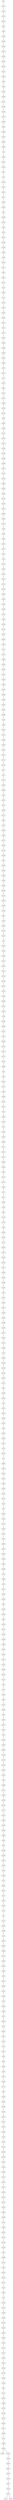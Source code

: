 graph GR{
id_0;
id_1;
id_2;
id_3;
id_4;
id_5;
id_6;
id_7;
id_8;
id_9;
id_10;
id_11;
id_12;
id_13;
id_14;
id_15;
id_16;
id_17;
id_18;
id_19;
id_20;
id_21;
id_22;
id_23;
id_24;
id_25;
id_26;
id_27;
id_28;
id_29;
id_30;
id_31;
id_32;
id_33;
id_34;
id_35;
id_36;
id_37;
id_38;
id_39;
id_40;
id_41;
id_42;
id_43;
id_44;
id_45;
id_46;
id_47;
id_48;
id_49;
id_50;
id_51;
id_52;
id_53;
id_54;
id_55;
id_56;
id_57;
id_58;
id_59;
id_60;
id_61;
id_62;
id_63;
id_64;
id_65;
id_66;
id_67;
id_68;
id_69;
id_70;
id_71;
id_72;
id_73;
id_74;
id_75;
id_76;
id_77;
id_78;
id_79;
id_80;
id_81;
id_82;
id_83;
id_84;
id_85;
id_86;
id_87;
id_88;
id_89;
id_90;
id_91;
id_92;
id_93;
id_94;
id_95;
id_96;
id_97;
id_98;
id_99;
id_100;
id_101;
id_102;
id_103;
id_104;
id_105;
id_106;
id_107;
id_108;
id_109;
id_110;
id_111;
id_112;
id_113;
id_114;
id_115;
id_116;
id_117;
id_118;
id_119;
id_120;
id_121;
id_122;
id_123;
id_124;
id_125;
id_126;
id_127;
id_128;
id_129;
id_130;
id_131;
id_132;
id_133;
id_134;
id_135;
id_136;
id_137;
id_138;
id_139;
id_140;
id_141;
id_142;
id_143;
id_144;
id_145;
id_146;
id_147;
id_148;
id_149;
id_150;
id_151;
id_152;
id_153;
id_154;
id_155;
id_156;
id_157;
id_158;
id_159;
id_160;
id_161;
id_162;
id_163;
id_164;
id_165;
id_166;
id_167;
id_168;
id_169;
id_170;
id_171;
id_172;
id_173;
id_174;
id_175;
id_176;
id_177;
id_178;
id_179;
id_180;
id_181;
id_182;
id_183;
id_184;
id_185;
id_186;
id_187;
id_188;
id_189;
id_190;
id_191;
id_192;
id_193;
id_194;
id_195;
id_196;
id_197;
id_198;
id_199;
id_200;
id_201;
id_202;
id_203;
id_204;
id_205;
id_206;
id_207;
id_208;
id_209;
id_210;
id_211;
id_212;
id_213;
id_214;
id_215;
id_216;
id_217;
id_218;
id_219;
id_220;
id_221;
id_222;
id_223;
id_224;
id_225;
id_226;
id_227;
id_228;
id_229;
id_230;
id_231;
id_232;
id_233;
id_234;
id_235;
id_236;
id_237;
id_238;
id_239;
id_240;
id_241;
id_242;
id_243;
id_244;
id_245;
id_246;
id_247;
id_248;
id_249;
id_250;
id_251;
id_252;
id_253;
id_254;
id_255;
id_256;
id_257;
id_258;
id_259;
id_260;
id_261;
id_262;
id_263;
id_264;
id_265;
id_266;
id_267;
id_268;
id_269;
id_270;
id_271;
id_272;
id_273;
id_274;
id_275;
id_276;
id_277;
id_278;
id_279;
id_280;
id_281;
id_282;
id_283;
id_284;
id_285;
id_286;
id_287;
id_288;
id_289;
id_290;
id_291;
id_292;
id_293;
id_294;
id_295;
id_296;
id_297;
id_298;
id_299;
id_300;
id_301;
id_302;
id_303;
id_304;
id_305;
id_306;
id_307;
id_308;
id_309;
id_310;
id_311;
id_312;
id_313;
id_314;
id_315;
id_316;
id_317;
id_318;
id_319;
id_320;
id_321;
id_322;
id_323;
id_324;
id_325;
id_326;
id_327;
id_328;
id_329;
id_330;
id_331;
id_332;
id_333;
id_334;
id_335;
id_336;
id_337;
id_338;
id_339;
id_340;
id_341;
id_342;
id_343;
id_344;
id_345;
id_346;
id_347;
id_348;
id_349;
id_350;
id_351;
id_352;
id_353;
id_354;
id_355;
id_356;
id_357;
id_358;
id_359;
id_360;
id_361;
id_362;
id_363;
id_364;
id_365;
id_366;
id_367;
id_368;
id_369;
id_370;
id_371;
id_372;
id_373;
id_374;
id_375;
id_376;
id_377;
id_378;
id_379;
id_380;
id_381;
id_382;
id_383;
id_384;
id_385;
id_386;
id_387;
id_388;
id_389;
id_390;
id_391;
id_392;
id_393;
id_394;
id_395;
id_396;
id_397;
id_398;
id_399;
id_400;
id_401;
id_402;
id_403;
id_404;
id_405;
id_406;
id_407;
id_408;
id_409;
id_410;
id_411;
id_412;
id_413;
id_414;
id_415;
id_416;
id_417;
id_418;
id_419;
id_420;
id_421;
id_422;
id_423;
id_424;
id_425;
id_426;
id_427;
id_428;
id_429;
id_430;
id_431;
id_432;
id_433;
id_434;
id_435;
id_436;
id_437;
id_438;
id_439;
id_440;
id_441;
id_442;
id_443;
id_444;
id_445;
id_446;
id_447;
id_448;
id_449;
id_450;
id_451;
id_452;
id_453;
id_454;
id_455;
id_456;
id_457;
id_458;
id_459;
id_460;
id_461;
id_462;
id_463;
id_464;
id_465;
id_466;
id_467;
id_468;
id_469;
id_470;
id_471;
id_472;
id_473;
id_474;
id_475;
id_476;
id_477;
id_478;
id_479;
id_480;
id_481;
id_482;
id_483;
id_484;
id_485;
id_486;
id_487;
id_488;
id_489;
id_490;
id_491;
id_492;
id_493;
id_494;
id_495;
id_496;
id_497;
id_498;
id_499;
id_1--id_477[label=1];
id_477--id_379[label=1];
id_379--id_313[label=1];
id_313--id_435[label=1];
id_435--id_59[label=1];
id_59--id_63[label=1];
id_63--id_136[label=1];
id_136--id_264[label=1];
id_264--id_240[label=1];
id_240--id_475[label=1];
id_475--id_263[label=1];
id_263--id_285[label=1];
id_285--id_250[label=1];
id_250--id_227[label=1];
id_227--id_356[label=1];
id_356--id_65[label=1];
id_65--id_46[label=1];
id_46--id_234[label=1];
id_234--id_406[label=1];
id_406--id_115[label=1];
id_115--id_106[label=1];
id_106--id_246[label=1];
id_246--id_279[label=1];
id_279--id_290[label=1];
id_290--id_88[label=1];
id_88--id_283[label=1];
id_283--id_337[label=1];
id_337--id_465[label=1];
id_465--id_295[label=1];
id_295--id_0[label=1];
id_0--id_320[label=1];
id_320--id_341[label=1];
id_341--id_192[label=1];
id_192--id_97[label=1];
id_97--id_2[label=1];
id_2--id_159[label=1];
id_159--id_437[label=1];
id_437--id_162[label=1];
id_162--id_21[label=1];
id_21--id_482[label=1];
id_482--id_452[label=1];
id_452--id_6[label=1];
id_6--id_248[label=1];
id_248--id_405[label=1];
id_405--id_42[label=1];
id_42--id_32[label=1];
id_32--id_220[label=1];
id_220--id_456[label=1];
id_456--id_196[label=1];
id_196--id_100[label=1];
id_100--id_96[label=1];
id_96--id_354[label=1];
id_354--id_177[label=1];
id_177--id_86[label=1];
id_86--id_422[label=1];
id_422--id_219[label=1];
id_219--id_34[label=1];
id_34--id_205[label=1];
id_205--id_77[label=1];
id_77--id_479[label=1];
id_479--id_225[label=1];
id_225--id_441[label=1];
id_441--id_213[label=1];
id_213--id_212[label=1];
id_212--id_64[label=1];
id_64--id_214[label=1];
id_214--id_287[label=1];
id_287--id_184[label=1];
id_184--id_393[label=1];
id_393--id_330[label=1];
id_330--id_182[label=1];
id_182--id_266[label=1];
id_266--id_62[label=1];
id_62--id_427[label=1];
id_427--id_71[label=1];
id_71--id_147[label=1];
id_147--id_84[label=1];
id_84--id_421[label=1];
id_421--id_103[label=1];
id_103--id_206[label=1];
id_206--id_402[label=1];
id_402--id_105[label=1];
id_105--id_95[label=1];
id_95--id_343[label=1];
id_343--id_259[label=1];
id_259--id_127[label=1];
id_127--id_463[label=1];
id_463--id_173[label=1];
id_173--id_328[label=1];
id_328--id_160[label=1];
id_160--id_239[label=1];
id_239--id_398[label=1];
id_398--id_272[label=1];
id_272--id_331[label=1];
id_331--id_194[label=1];
id_194--id_489[label=1];
id_489--id_420[label=1];
id_420--id_280[label=1];
id_280--id_312[label=1];
id_312--id_129[label=1];
id_129--id_154[label=1];
id_154--id_469[label=1];
id_469--id_423[label=1];
id_423--id_373[label=1];
id_373--id_16[label=1];
id_16--id_48[label=1];
id_48--id_56[label=1];
id_56--id_413[label=1];
id_413--id_187[label=1];
id_187--id_20[label=1];
id_20--id_22[label=1];
id_22--id_133[label=1];
id_133--id_447[label=1];
id_447--id_432[label=1];
id_432--id_412[label=1];
id_412--id_417[label=1];
id_417--id_186[label=1];
id_186--id_495[label=1];
id_495--id_163[label=1];
id_163--id_138[label=1];
id_138--id_336[label=1];
id_336--id_176[label=1];
id_176--id_109[label=1];
id_109--id_466[label=1];
id_466--id_470[label=1];
id_470--id_397[label=1];
id_397--id_492[label=1];
id_492--id_415[label=1];
id_415--id_37[label=1];
id_37--id_357[label=1];
id_357--id_296[label=1];
id_296--id_433[label=1];
id_433--id_380[label=1];
id_380--id_361[label=1];
id_361--id_493[label=1];
id_493--id_399[label=1];
id_399--id_457[label=1];
id_457--id_390[label=1];
id_390--id_366[label=1];
id_366--id_462[label=1];
id_462--id_430[label=1];
id_430--id_308[label=1];
id_308--id_19[label=1];
id_19--id_98[label=1];
id_98--id_387[label=1];
id_387--id_107[label=1];
id_107--id_189[label=1];
id_189--id_340[label=1];
id_340--id_321[label=1];
id_321--id_251[label=1];
id_251--id_122[label=1];
id_122--id_119[label=1];
id_119--id_27[label=1];
id_27--id_51[label=1];
id_51--id_474[label=1];
id_474--id_362[label=1];
id_362--id_496[label=1];
id_496--id_18[label=1];
id_18--id_143[label=1];
id_143--id_30[label=1];
id_30--id_409[label=1];
id_409--id_317[label=1];
id_317--id_66[label=1];
id_66--id_93[label=1];
id_93--id_355[label=1];
id_355--id_130[label=1];
id_130--id_237[label=1];
id_237--id_460[label=1];
id_460--id_170[label=1];
id_170--id_438[label=1];
id_438--id_52[label=1];
id_52--id_376[label=1];
id_376--id_228[label=1];
id_228--id_306[label=1];
id_306--id_89[label=1];
id_89--id_485[label=1];
id_485--id_483[label=1];
id_483--id_124[label=1];
id_124--id_249[label=1];
id_249--id_303[label=1];
id_303--id_148[label=1];
id_148--id_94[label=1];
id_94--id_58[label=1];
id_58--id_291[label=1];
id_291--id_352[label=1];
id_352--id_128[label=1];
id_128--id_9[label=1];
id_9--id_126[label=1];
id_126--id_120[label=1];
id_120--id_203[label=1];
id_203--id_110[label=1];
id_110--id_467[label=1];
id_467--id_375[label=1];
id_375--id_164[label=1];
id_164--id_199[label=1];
id_199--id_473[label=1];
id_473--id_158[label=1];
id_158--id_455[label=1];
id_455--id_408[label=1];
id_408--id_102[label=1];
id_102--id_118[label=1];
id_118--id_44[label=1];
id_44--id_168[label=1];
id_168--id_448[label=1];
id_448--id_161[label=1];
id_161--id_374[label=1];
id_374--id_188[label=1];
id_188--id_472[label=1];
id_472--id_197[label=1];
id_197--id_117[label=1];
id_117--id_245[label=1];
id_245--id_486[label=1];
id_486--id_8[label=1];
id_8--id_70[label=1];
id_70--id_193[label=1];
id_193--id_277[label=1];
id_277--id_446[label=1];
id_446--id_468[label=1];
id_468--id_324[label=1];
id_324--id_210[label=1];
id_210--id_92[label=1];
id_92--id_166[label=1];
id_166--id_123[label=1];
id_123--id_57[label=1];
id_57--id_318[label=1];
id_318--id_351[label=1];
id_351--id_490[label=1];
id_490--id_171[label=1];
id_171--id_232[label=1];
id_232--id_152[label=1];
id_152--id_404[label=1];
id_404--id_392[label=1];
id_392--id_297[label=1];
id_297--id_175[label=1];
id_175--id_377[label=1];
id_377--id_236[label=1];
id_236--id_72[label=1];
id_72--id_31[label=1];
id_31--id_300[label=1];
id_300--id_49[label=1];
id_49--id_60[label=1];
id_60--id_134[label=1];
id_134--id_179[label=1];
id_179--id_26[label=1];
id_26--id_464[label=1];
id_464--id_244[label=1];
id_244--id_12[label=1];
id_12--id_359[label=1];
id_359--id_332[label=1];
id_332--id_429[label=1];
id_429--id_276[label=1];
id_276--id_411[label=1];
id_411--id_258[label=1];
id_258--id_363[label=1];
id_363--id_386[label=1];
id_386--id_301[label=1];
id_301--id_25[label=1];
id_25--id_247[label=1];
id_247--id_481[label=1];
id_481--id_167[label=1];
id_167--id_440[label=1];
id_440--id_125[label=1];
id_125--id_389[label=1];
id_389--id_108[label=1];
id_108--id_370[label=1];
id_370--id_434[label=1];
id_434--id_371[label=1];
id_371--id_299[label=1];
id_299--id_24[label=1];
id_24--id_395[label=1];
id_395--id_334[label=1];
id_334--id_224[label=1];
id_224--id_146[label=1];
id_146--id_442[label=1];
id_442--id_471[label=1];
id_471--id_67[label=1];
id_67--id_190[label=1];
id_190--id_183[label=1];
id_183--id_11[label=1];
id_11--id_497[label=1];
id_497--id_305[label=1];
id_305--id_344[label=1];
id_344--id_342[label=1];
id_342--id_79[label=1];
id_79--id_487[label=1];
id_487--id_325[label=1];
id_325--id_322[label=1];
id_322--id_10[label=1];
id_10--id_414[label=1];
id_414--id_7[label=1];
id_7--id_436[label=1];
id_436--id_335[label=1];
id_335--id_401[label=1];
id_401--id_451[label=1];
id_451--id_345[label=1];
id_345--id_255[label=1];
id_255--id_215[label=1];
id_215--id_222[label=1];
id_222--id_39[label=1];
id_39--id_3[label=1];
id_3--id_444[label=1];
id_444--id_410[label=1];
id_410--id_131[label=1];
id_131--id_181[label=1];
id_181--id_311[label=1];
id_311--id_307[label=1];
id_307--id_288[label=1];
id_288--id_252[label=1];
id_252--id_269[label=1];
id_269--id_358[label=1];
id_358--id_391[label=1];
id_391--id_298[label=1];
id_298--id_45[label=1];
id_45--id_498[label=1];
id_498--id_43[label=1];
id_43--id_211[label=1];
id_211--id_326[label=1];
id_326--id_202[label=1];
id_202--id_23[label=1];
id_23--id_200[label=1];
id_200--id_360[label=1];
id_360--id_87[label=1];
id_87--id_450[label=1];
id_450--id_101[label=1];
id_101--id_165[label=1];
id_165--id_369[label=1];
id_369--id_484[label=1];
id_484--id_254[label=1];
id_254--id_381[label=1];
id_381--id_314[label=1];
id_314--id_242[label=1];
id_242--id_458[label=1];
id_458--id_201[label=1];
id_201--id_132[label=1];
id_132--id_61[label=1];
id_61--id_17[label=1];
id_17--id_364[label=1];
id_364--id_69[label=1];
id_69--id_157[label=1];
id_157--id_229[label=1];
id_229--id_85[label=1];
id_85--id_449[label=1];
id_449--id_241[label=1];
id_241--id_407[label=1];
id_407--id_41[label=1];
id_41--id_150[label=1];
id_150--id_235[label=1];
id_235--id_396[label=1];
id_396--id_195[label=1];
id_195--id_135[label=1];
id_135--id_185[label=1];
id_185--id_418[label=1];
id_418--id_223[label=1];
id_223--id_40[label=1];
id_40--id_499[label=1];
id_499--id_111[label=1];
id_111--id_339[label=1];
id_339--id_453[label=1];
id_453--id_116[label=1];
id_116--id_217[label=1];
id_217--id_261[label=1];
id_261--id_384[label=1];
id_384--id_329[label=1];
id_329--id_260[label=1];
id_260--id_368[label=1];
id_368--id_99[label=1];
id_99--id_33[label=1];
id_33--id_169[label=1];
id_169--id_494[label=1];
id_494--id_353[label=1];
id_353--id_302[label=1];
id_302--id_55[label=1];
id_55--id_383[label=1];
id_383--id_73[label=1];
id_73--id_461[label=1];
id_461--id_151[label=1];
id_151--id_74[label=1];
id_74--id_282[label=1];
id_282--id_68[label=1];
id_68--id_14[label=1];
id_14--id_4[label=1];
id_4--id_121[label=1];
id_121--id_445[label=1];
id_445--id_268[label=1];
id_268--id_76[label=1];
id_76--id_365[label=1];
id_365--id_428[label=1];
id_428--id_488[label=1];
id_488--id_112[label=1];
id_112--id_216[label=1];
id_216--id_394[label=1];
id_394--id_416[label=1];
id_416--id_83[label=1];
id_83--id_315[label=1];
id_315--id_309[label=1];
id_309--id_221[label=1];
id_221--id_338[label=1];
id_338--id_35[label=1];
id_35--id_304[label=1];
id_304--id_180[label=1];
id_180--id_91[label=1];
id_91--id_350[label=1];
id_350--id_29[label=1];
id_29--id_478[label=1];
id_478--id_191[label=1];
id_191--id_257[label=1];
id_257--id_81[label=1];
id_81--id_367[label=1];
id_367--id_28[label=1];
id_28--id_80[label=1];
id_80--id_403[label=1];
id_403--id_36[label=1];
id_36--id_273[label=1];
id_273--id_265[label=1];
id_265--id_172[label=1];
id_172--id_53[label=1];
id_53--id_204[label=1];
id_204--id_292[label=1];
id_292--id_382[label=1];
id_382--id_139[label=1];
id_139--id_207[label=1];
id_207--id_113[label=1];
id_113--id_476[label=1];
id_476--id_243[label=1];
id_243--id_78[label=1];
id_78--id_38[label=1];
id_38--id_270[label=1];
id_270--id_256[label=1];
id_256--id_459[label=1];
id_459--id_419[label=1];
id_419--id_333[label=1];
id_333--id_156[label=1];
id_156--id_327[label=1];
id_327--id_144[label=1];
id_144--id_274[label=1];
id_274--id_349[label=1];
id_349--id_491[label=1];
id_491--id_141[label=1];
id_141--id_323[label=1];
id_323--id_400[label=1];
id_400--id_209[label=1];
id_209--id_54[label=1];
id_54--id_443[label=1];
id_443--id_262[label=1];
id_262--id_253[label=1];
id_253--id_230[label=1];
id_230--id_145[label=1];
id_145--id_15[label=1];
id_15--id_388[label=1];
id_388--id_114[label=1];
id_114--id_267[label=1];
id_267--id_347[label=1];
id_347--id_319[label=1];
id_319--id_275[label=1];
id_275--id_50[label=1];
id_50--id_281[label=1];
id_281--id_5[label=1];
id_5--id_439[label=1];
id_439--id_142[label=1];
id_142--id_424[label=1];
id_424--id_198[label=1];
id_198--id_310[label=1];
id_310--id_316[label=1];
id_316--id_286[label=1];
id_286--id_284[label=1];
id_284--id_378[label=1];
id_378--id_174[label=1];
id_174--id_271[label=1];
id_271--id_238[label=1];
id_238--id_231[label=1];
id_231--id_294[label=1];
id_294--id_178[label=1];
id_178--id_346[label=1];
id_346--id_278[label=1];
id_278--id_47[label=1];
id_47--id_137[label=1];
id_137--id_104[label=1];
id_104--id_208[label=1];
id_208--id_425[label=1];
id_425--id_348[label=1];
id_348--id_155[label=1];
id_155--id_454[label=1];
id_454--id_372[label=1];
id_372--id_480[label=1];
id_480--id_75[label=1];
id_75--id_289[label=1];
id_289--id_385[label=1];
id_385--id_226[label=1];
id_226--id_426[label=1];
id_426--id_293[label=1];
id_293--id_431[label=1];
id_431--id_140[label=1];
id_140--id_218[label=1];
id_218--id_90[label=1];
id_90--id_233[label=1];
id_233--id_153[label=1];
id_153--id_13[label=1];
id_153--id_82[label=1];
id_385--id_149[label=1];
}